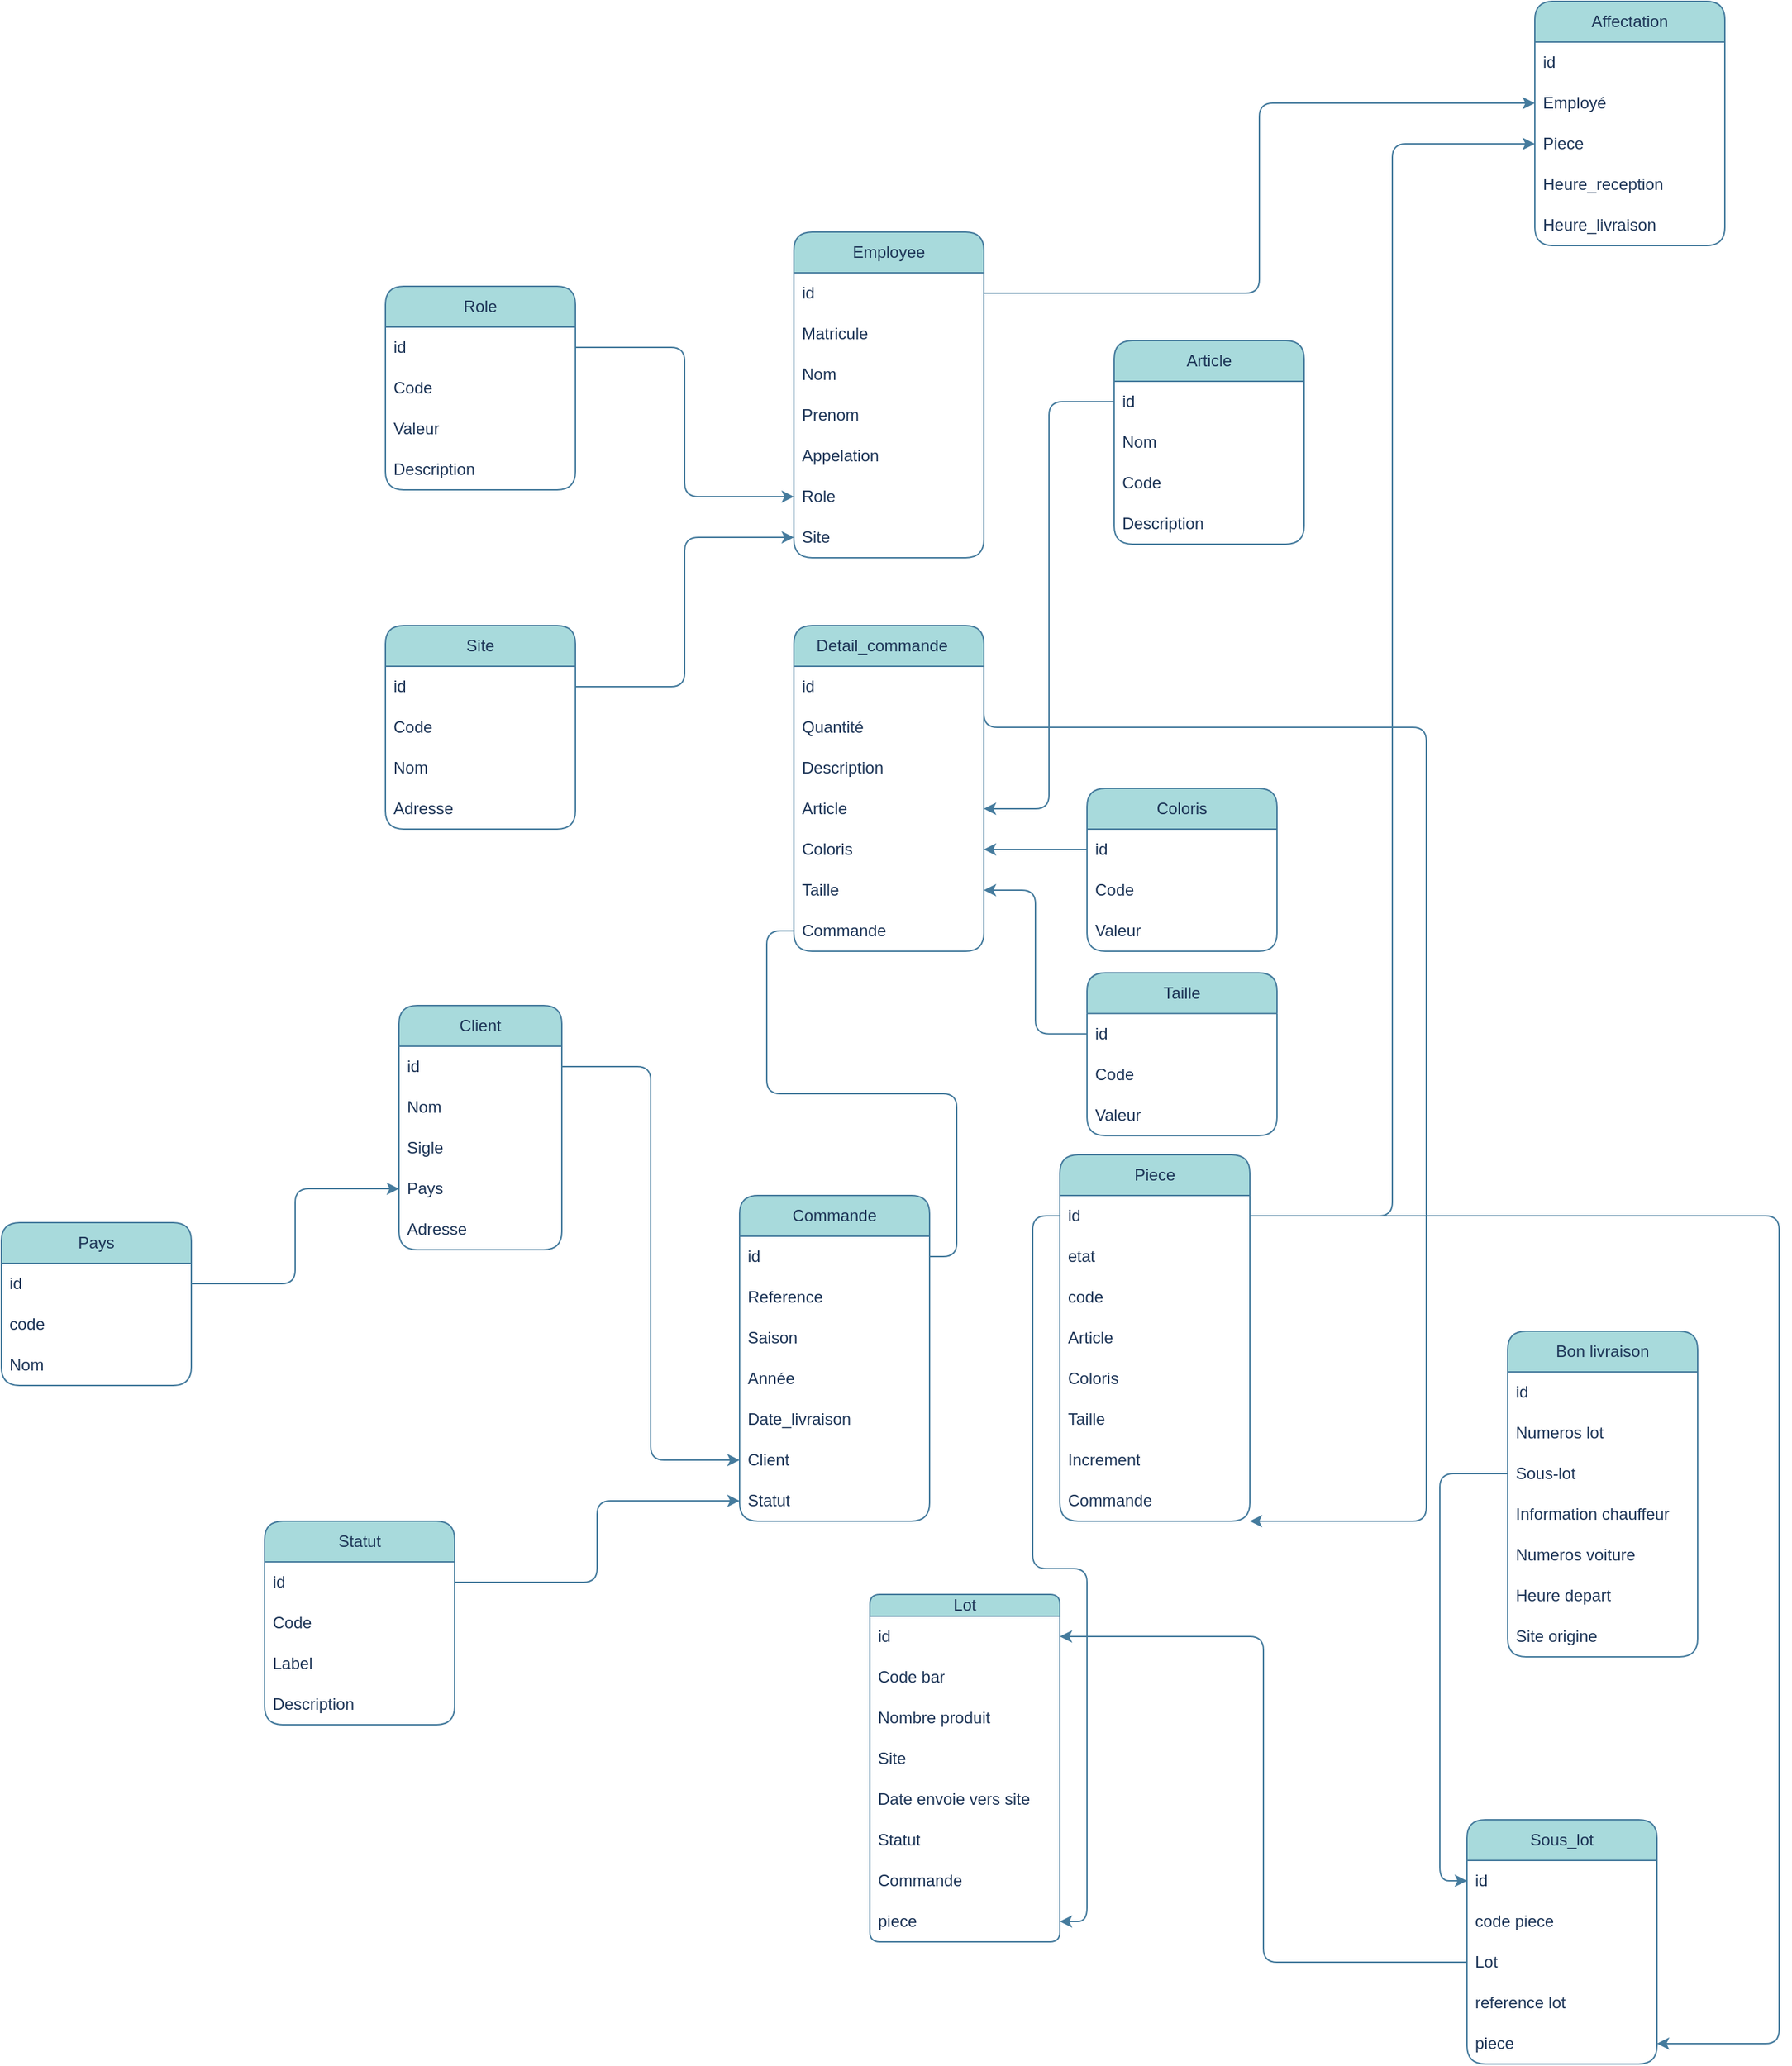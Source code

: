 <mxfile version="21.6.5" type="github">
  <diagram name="Page-1" id="efa7a0a1-bf9b-a30e-e6df-94a7791c09e9">
    <mxGraphModel dx="1664" dy="1680" grid="1" gridSize="10" guides="1" tooltips="1" connect="1" arrows="1" fold="1" page="1" pageScale="1" pageWidth="1169" pageHeight="827" background="none" math="0" shadow="0">
      <root>
        <mxCell id="0" />
        <mxCell id="1" parent="0" />
        <mxCell id="FUB1hnv4Eh6YbH2LU9ZO-133" value="Employee" style="swimlane;fontStyle=0;childLayout=stackLayout;horizontal=1;startSize=30;horizontalStack=0;resizeParent=1;resizeParentMax=0;resizeLast=0;collapsible=1;marginBottom=0;whiteSpace=wrap;html=1;fillColor=#A8DADC;strokeColor=#457B9D;rounded=1;labelBackgroundColor=none;fontColor=#1D3557;" parent="1" vertex="1">
          <mxGeometry x="994" y="-590" width="140" height="240" as="geometry" />
        </mxCell>
        <mxCell id="OouGl5nflcOFsYknfxHs-122" value="id" style="text;strokeColor=none;fillColor=none;align=left;verticalAlign=middle;spacingLeft=4;spacingRight=4;overflow=hidden;points=[[0,0.5],[1,0.5]];portConstraint=eastwest;rotatable=0;whiteSpace=wrap;html=1;rounded=1;labelBackgroundColor=none;fontColor=#1D3557;" vertex="1" parent="FUB1hnv4Eh6YbH2LU9ZO-133">
          <mxGeometry y="30" width="140" height="30" as="geometry" />
        </mxCell>
        <mxCell id="FUB1hnv4Eh6YbH2LU9ZO-134" value="Matricule" style="text;strokeColor=none;fillColor=none;align=left;verticalAlign=middle;spacingLeft=4;spacingRight=4;overflow=hidden;points=[[0,0.5],[1,0.5]];portConstraint=eastwest;rotatable=0;whiteSpace=wrap;html=1;rounded=1;labelBackgroundColor=none;fontColor=#1D3557;" parent="FUB1hnv4Eh6YbH2LU9ZO-133" vertex="1">
          <mxGeometry y="60" width="140" height="30" as="geometry" />
        </mxCell>
        <mxCell id="FUB1hnv4Eh6YbH2LU9ZO-135" value="Nom" style="text;strokeColor=none;fillColor=none;align=left;verticalAlign=middle;spacingLeft=4;spacingRight=4;overflow=hidden;points=[[0,0.5],[1,0.5]];portConstraint=eastwest;rotatable=0;whiteSpace=wrap;html=1;rounded=1;labelBackgroundColor=none;fontColor=#1D3557;" parent="FUB1hnv4Eh6YbH2LU9ZO-133" vertex="1">
          <mxGeometry y="90" width="140" height="30" as="geometry" />
        </mxCell>
        <mxCell id="FUB1hnv4Eh6YbH2LU9ZO-136" value="Prenom" style="text;strokeColor=none;fillColor=none;align=left;verticalAlign=middle;spacingLeft=4;spacingRight=4;overflow=hidden;points=[[0,0.5],[1,0.5]];portConstraint=eastwest;rotatable=0;whiteSpace=wrap;html=1;rounded=1;labelBackgroundColor=none;fontColor=#1D3557;" parent="FUB1hnv4Eh6YbH2LU9ZO-133" vertex="1">
          <mxGeometry y="120" width="140" height="30" as="geometry" />
        </mxCell>
        <mxCell id="FUB1hnv4Eh6YbH2LU9ZO-137" value="Appelation" style="text;strokeColor=none;fillColor=none;align=left;verticalAlign=middle;spacingLeft=4;spacingRight=4;overflow=hidden;points=[[0,0.5],[1,0.5]];portConstraint=eastwest;rotatable=0;whiteSpace=wrap;html=1;rounded=1;labelBackgroundColor=none;fontColor=#1D3557;" parent="FUB1hnv4Eh6YbH2LU9ZO-133" vertex="1">
          <mxGeometry y="150" width="140" height="30" as="geometry" />
        </mxCell>
        <mxCell id="FUB1hnv4Eh6YbH2LU9ZO-144" value="Role" style="text;strokeColor=none;fillColor=none;align=left;verticalAlign=middle;spacingLeft=4;spacingRight=4;overflow=hidden;points=[[0,0.5],[1,0.5]];portConstraint=eastwest;rotatable=0;whiteSpace=wrap;html=1;rounded=1;labelBackgroundColor=none;fontColor=#1D3557;" parent="FUB1hnv4Eh6YbH2LU9ZO-133" vertex="1">
          <mxGeometry y="180" width="140" height="30" as="geometry" />
        </mxCell>
        <mxCell id="FUB1hnv4Eh6YbH2LU9ZO-145" value="Site" style="text;strokeColor=none;fillColor=none;align=left;verticalAlign=middle;spacingLeft=4;spacingRight=4;overflow=hidden;points=[[0,0.5],[1,0.5]];portConstraint=eastwest;rotatable=0;whiteSpace=wrap;html=1;rounded=1;labelBackgroundColor=none;fontColor=#1D3557;" parent="FUB1hnv4Eh6YbH2LU9ZO-133" vertex="1">
          <mxGeometry y="210" width="140" height="30" as="geometry" />
        </mxCell>
        <mxCell id="FUB1hnv4Eh6YbH2LU9ZO-138" value="Role" style="swimlane;fontStyle=0;childLayout=stackLayout;horizontal=1;startSize=30;horizontalStack=0;resizeParent=1;resizeParentMax=0;resizeLast=0;collapsible=1;marginBottom=0;whiteSpace=wrap;html=1;fillColor=#A8DADC;strokeColor=#457B9D;rounded=1;labelBackgroundColor=none;fontColor=#1D3557;" parent="1" vertex="1">
          <mxGeometry x="693" y="-550" width="140" height="150" as="geometry" />
        </mxCell>
        <mxCell id="OouGl5nflcOFsYknfxHs-124" value="id" style="text;strokeColor=none;fillColor=none;align=left;verticalAlign=middle;spacingLeft=4;spacingRight=4;overflow=hidden;points=[[0,0.5],[1,0.5]];portConstraint=eastwest;rotatable=0;whiteSpace=wrap;html=1;rounded=1;labelBackgroundColor=none;fontColor=#1D3557;" vertex="1" parent="FUB1hnv4Eh6YbH2LU9ZO-138">
          <mxGeometry y="30" width="140" height="30" as="geometry" />
        </mxCell>
        <mxCell id="FUB1hnv4Eh6YbH2LU9ZO-139" value="Code" style="text;strokeColor=none;fillColor=none;align=left;verticalAlign=middle;spacingLeft=4;spacingRight=4;overflow=hidden;points=[[0,0.5],[1,0.5]];portConstraint=eastwest;rotatable=0;whiteSpace=wrap;html=1;rounded=1;labelBackgroundColor=none;fontColor=#1D3557;" parent="FUB1hnv4Eh6YbH2LU9ZO-138" vertex="1">
          <mxGeometry y="60" width="140" height="30" as="geometry" />
        </mxCell>
        <mxCell id="FUB1hnv4Eh6YbH2LU9ZO-140" value="Valeur" style="text;strokeColor=none;fillColor=none;align=left;verticalAlign=middle;spacingLeft=4;spacingRight=4;overflow=hidden;points=[[0,0.5],[1,0.5]];portConstraint=eastwest;rotatable=0;whiteSpace=wrap;html=1;rounded=1;labelBackgroundColor=none;fontColor=#1D3557;" parent="FUB1hnv4Eh6YbH2LU9ZO-138" vertex="1">
          <mxGeometry y="90" width="140" height="30" as="geometry" />
        </mxCell>
        <mxCell id="FUB1hnv4Eh6YbH2LU9ZO-141" value="Description" style="text;strokeColor=none;fillColor=none;align=left;verticalAlign=middle;spacingLeft=4;spacingRight=4;overflow=hidden;points=[[0,0.5],[1,0.5]];portConstraint=eastwest;rotatable=0;whiteSpace=wrap;html=1;rounded=1;labelBackgroundColor=none;fontColor=#1D3557;" parent="FUB1hnv4Eh6YbH2LU9ZO-138" vertex="1">
          <mxGeometry y="120" width="140" height="30" as="geometry" />
        </mxCell>
        <mxCell id="FUB1hnv4Eh6YbH2LU9ZO-146" value="Site" style="swimlane;fontStyle=0;childLayout=stackLayout;horizontal=1;startSize=30;horizontalStack=0;resizeParent=1;resizeParentMax=0;resizeLast=0;collapsible=1;marginBottom=0;whiteSpace=wrap;html=1;fillColor=#A8DADC;strokeColor=#457B9D;rounded=1;labelBackgroundColor=none;fontColor=#1D3557;" parent="1" vertex="1">
          <mxGeometry x="693" y="-300" width="140" height="150" as="geometry" />
        </mxCell>
        <mxCell id="OouGl5nflcOFsYknfxHs-123" value="id" style="text;strokeColor=none;fillColor=none;align=left;verticalAlign=middle;spacingLeft=4;spacingRight=4;overflow=hidden;points=[[0,0.5],[1,0.5]];portConstraint=eastwest;rotatable=0;whiteSpace=wrap;html=1;rounded=1;labelBackgroundColor=none;fontColor=#1D3557;" vertex="1" parent="FUB1hnv4Eh6YbH2LU9ZO-146">
          <mxGeometry y="30" width="140" height="30" as="geometry" />
        </mxCell>
        <mxCell id="FUB1hnv4Eh6YbH2LU9ZO-147" value="Code" style="text;strokeColor=none;fillColor=none;align=left;verticalAlign=middle;spacingLeft=4;spacingRight=4;overflow=hidden;points=[[0,0.5],[1,0.5]];portConstraint=eastwest;rotatable=0;whiteSpace=wrap;html=1;rounded=1;labelBackgroundColor=none;fontColor=#1D3557;" parent="FUB1hnv4Eh6YbH2LU9ZO-146" vertex="1">
          <mxGeometry y="60" width="140" height="30" as="geometry" />
        </mxCell>
        <mxCell id="FUB1hnv4Eh6YbH2LU9ZO-148" value="Nom" style="text;strokeColor=none;fillColor=none;align=left;verticalAlign=middle;spacingLeft=4;spacingRight=4;overflow=hidden;points=[[0,0.5],[1,0.5]];portConstraint=eastwest;rotatable=0;whiteSpace=wrap;html=1;rounded=1;labelBackgroundColor=none;fontColor=#1D3557;" parent="FUB1hnv4Eh6YbH2LU9ZO-146" vertex="1">
          <mxGeometry y="90" width="140" height="30" as="geometry" />
        </mxCell>
        <mxCell id="FUB1hnv4Eh6YbH2LU9ZO-149" value="Adresse" style="text;strokeColor=none;fillColor=none;align=left;verticalAlign=middle;spacingLeft=4;spacingRight=4;overflow=hidden;points=[[0,0.5],[1,0.5]];portConstraint=eastwest;rotatable=0;whiteSpace=wrap;html=1;rounded=1;labelBackgroundColor=none;fontColor=#1D3557;" parent="FUB1hnv4Eh6YbH2LU9ZO-146" vertex="1">
          <mxGeometry y="120" width="140" height="30" as="geometry" />
        </mxCell>
        <mxCell id="FUB1hnv4Eh6YbH2LU9ZO-150" value="Commande" style="swimlane;fontStyle=0;childLayout=stackLayout;horizontal=1;startSize=30;horizontalStack=0;resizeParent=1;resizeParentMax=0;resizeLast=0;collapsible=1;marginBottom=0;whiteSpace=wrap;html=1;fillColor=#A8DADC;strokeColor=#457B9D;rounded=1;labelBackgroundColor=none;fontColor=#1D3557;" parent="1" vertex="1">
          <mxGeometry x="954" y="120" width="140" height="240" as="geometry" />
        </mxCell>
        <mxCell id="OouGl5nflcOFsYknfxHs-125" value="id" style="text;strokeColor=none;fillColor=none;align=left;verticalAlign=middle;spacingLeft=4;spacingRight=4;overflow=hidden;points=[[0,0.5],[1,0.5]];portConstraint=eastwest;rotatable=0;whiteSpace=wrap;html=1;rounded=1;labelBackgroundColor=none;fontColor=#1D3557;" vertex="1" parent="FUB1hnv4Eh6YbH2LU9ZO-150">
          <mxGeometry y="30" width="140" height="30" as="geometry" />
        </mxCell>
        <mxCell id="FUB1hnv4Eh6YbH2LU9ZO-151" value="Reference" style="text;strokeColor=none;fillColor=none;align=left;verticalAlign=middle;spacingLeft=4;spacingRight=4;overflow=hidden;points=[[0,0.5],[1,0.5]];portConstraint=eastwest;rotatable=0;whiteSpace=wrap;html=1;rounded=1;labelBackgroundColor=none;fontColor=#1D3557;" parent="FUB1hnv4Eh6YbH2LU9ZO-150" vertex="1">
          <mxGeometry y="60" width="140" height="30" as="geometry" />
        </mxCell>
        <mxCell id="FUB1hnv4Eh6YbH2LU9ZO-152" value="Saison" style="text;strokeColor=none;fillColor=none;align=left;verticalAlign=middle;spacingLeft=4;spacingRight=4;overflow=hidden;points=[[0,0.5],[1,0.5]];portConstraint=eastwest;rotatable=0;whiteSpace=wrap;html=1;rounded=1;labelBackgroundColor=none;fontColor=#1D3557;" parent="FUB1hnv4Eh6YbH2LU9ZO-150" vertex="1">
          <mxGeometry y="90" width="140" height="30" as="geometry" />
        </mxCell>
        <mxCell id="FUB1hnv4Eh6YbH2LU9ZO-153" value="Année" style="text;strokeColor=none;fillColor=none;align=left;verticalAlign=middle;spacingLeft=4;spacingRight=4;overflow=hidden;points=[[0,0.5],[1,0.5]];portConstraint=eastwest;rotatable=0;whiteSpace=wrap;html=1;rounded=1;labelBackgroundColor=none;fontColor=#1D3557;" parent="FUB1hnv4Eh6YbH2LU9ZO-150" vertex="1">
          <mxGeometry y="120" width="140" height="30" as="geometry" />
        </mxCell>
        <mxCell id="FUB1hnv4Eh6YbH2LU9ZO-154" value="Date_livraison" style="text;strokeColor=none;fillColor=none;align=left;verticalAlign=middle;spacingLeft=4;spacingRight=4;overflow=hidden;points=[[0,0.5],[1,0.5]];portConstraint=eastwest;rotatable=0;whiteSpace=wrap;html=1;rounded=1;labelBackgroundColor=none;fontColor=#1D3557;" parent="FUB1hnv4Eh6YbH2LU9ZO-150" vertex="1">
          <mxGeometry y="150" width="140" height="30" as="geometry" />
        </mxCell>
        <mxCell id="FUB1hnv4Eh6YbH2LU9ZO-155" value="Client" style="text;strokeColor=none;fillColor=none;align=left;verticalAlign=middle;spacingLeft=4;spacingRight=4;overflow=hidden;points=[[0,0.5],[1,0.5]];portConstraint=eastwest;rotatable=0;whiteSpace=wrap;html=1;rounded=1;labelBackgroundColor=none;fontColor=#1D3557;" parent="FUB1hnv4Eh6YbH2LU9ZO-150" vertex="1">
          <mxGeometry y="180" width="140" height="30" as="geometry" />
        </mxCell>
        <mxCell id="FUB1hnv4Eh6YbH2LU9ZO-156" value="Statut" style="text;strokeColor=none;fillColor=none;align=left;verticalAlign=middle;spacingLeft=4;spacingRight=4;overflow=hidden;points=[[0,0.5],[1,0.5]];portConstraint=eastwest;rotatable=0;whiteSpace=wrap;html=1;rounded=1;labelBackgroundColor=none;fontColor=#1D3557;" parent="FUB1hnv4Eh6YbH2LU9ZO-150" vertex="1">
          <mxGeometry y="210" width="140" height="30" as="geometry" />
        </mxCell>
        <mxCell id="FUB1hnv4Eh6YbH2LU9ZO-157" value="Client" style="swimlane;fontStyle=0;childLayout=stackLayout;horizontal=1;startSize=30;horizontalStack=0;resizeParent=1;resizeParentMax=0;resizeLast=0;collapsible=1;marginBottom=0;whiteSpace=wrap;html=1;fillColor=#A8DADC;strokeColor=#457B9D;rounded=1;labelBackgroundColor=none;fontColor=#1D3557;" parent="1" vertex="1">
          <mxGeometry x="703" y="-20" width="120" height="180" as="geometry" />
        </mxCell>
        <mxCell id="OouGl5nflcOFsYknfxHs-114" value="id" style="text;strokeColor=none;fillColor=none;align=left;verticalAlign=middle;spacingLeft=4;spacingRight=4;overflow=hidden;points=[[0,0.5],[1,0.5]];portConstraint=eastwest;rotatable=0;whiteSpace=wrap;html=1;rounded=1;labelBackgroundColor=none;fontColor=#1D3557;" vertex="1" parent="FUB1hnv4Eh6YbH2LU9ZO-157">
          <mxGeometry y="30" width="120" height="30" as="geometry" />
        </mxCell>
        <mxCell id="FUB1hnv4Eh6YbH2LU9ZO-158" value="Nom&lt;span style=&quot;white-space: pre;&quot;&gt;&#x9;&lt;/span&gt;" style="text;strokeColor=none;fillColor=none;align=left;verticalAlign=middle;spacingLeft=4;spacingRight=4;overflow=hidden;points=[[0,0.5],[1,0.5]];portConstraint=eastwest;rotatable=0;whiteSpace=wrap;html=1;rounded=1;labelBackgroundColor=none;fontColor=#1D3557;" parent="FUB1hnv4Eh6YbH2LU9ZO-157" vertex="1">
          <mxGeometry y="60" width="120" height="30" as="geometry" />
        </mxCell>
        <mxCell id="FUB1hnv4Eh6YbH2LU9ZO-162" value="Sigle" style="text;strokeColor=none;fillColor=none;align=left;verticalAlign=middle;spacingLeft=4;spacingRight=4;overflow=hidden;points=[[0,0.5],[1,0.5]];portConstraint=eastwest;rotatable=0;whiteSpace=wrap;html=1;rounded=1;labelBackgroundColor=none;fontColor=#1D3557;" parent="FUB1hnv4Eh6YbH2LU9ZO-157" vertex="1">
          <mxGeometry y="90" width="120" height="30" as="geometry" />
        </mxCell>
        <mxCell id="FUB1hnv4Eh6YbH2LU9ZO-159" value="Pays" style="text;strokeColor=none;fillColor=none;align=left;verticalAlign=middle;spacingLeft=4;spacingRight=4;overflow=hidden;points=[[0,0.5],[1,0.5]];portConstraint=eastwest;rotatable=0;whiteSpace=wrap;html=1;rounded=1;labelBackgroundColor=none;fontColor=#1D3557;" parent="FUB1hnv4Eh6YbH2LU9ZO-157" vertex="1">
          <mxGeometry y="120" width="120" height="30" as="geometry" />
        </mxCell>
        <mxCell id="FUB1hnv4Eh6YbH2LU9ZO-160" value="Adresse" style="text;strokeColor=none;fillColor=none;align=left;verticalAlign=middle;spacingLeft=4;spacingRight=4;overflow=hidden;points=[[0,0.5],[1,0.5]];portConstraint=eastwest;rotatable=0;whiteSpace=wrap;html=1;rounded=1;labelBackgroundColor=none;fontColor=#1D3557;" parent="FUB1hnv4Eh6YbH2LU9ZO-157" vertex="1">
          <mxGeometry y="150" width="120" height="30" as="geometry" />
        </mxCell>
        <mxCell id="FUB1hnv4Eh6YbH2LU9ZO-163" value="Detail_commande&lt;span style=&quot;white-space: pre;&quot;&gt;&#x9;&lt;/span&gt;" style="swimlane;fontStyle=0;childLayout=stackLayout;horizontal=1;startSize=30;horizontalStack=0;resizeParent=1;resizeParentMax=0;resizeLast=0;collapsible=1;marginBottom=0;whiteSpace=wrap;html=1;fillColor=#A8DADC;strokeColor=#457B9D;rounded=1;labelBackgroundColor=none;fontColor=#1D3557;" parent="1" vertex="1">
          <mxGeometry x="994" y="-300" width="140" height="240" as="geometry" />
        </mxCell>
        <mxCell id="OouGl5nflcOFsYknfxHs-126" value="id" style="text;strokeColor=none;fillColor=none;align=left;verticalAlign=middle;spacingLeft=4;spacingRight=4;overflow=hidden;points=[[0,0.5],[1,0.5]];portConstraint=eastwest;rotatable=0;whiteSpace=wrap;html=1;rounded=1;labelBackgroundColor=none;fontColor=#1D3557;" vertex="1" parent="FUB1hnv4Eh6YbH2LU9ZO-163">
          <mxGeometry y="30" width="140" height="30" as="geometry" />
        </mxCell>
        <mxCell id="FUB1hnv4Eh6YbH2LU9ZO-164" value="Quantité" style="text;strokeColor=none;fillColor=none;align=left;verticalAlign=middle;spacingLeft=4;spacingRight=4;overflow=hidden;points=[[0,0.5],[1,0.5]];portConstraint=eastwest;rotatable=0;whiteSpace=wrap;html=1;rounded=1;labelBackgroundColor=none;fontColor=#1D3557;" parent="FUB1hnv4Eh6YbH2LU9ZO-163" vertex="1">
          <mxGeometry y="60" width="140" height="30" as="geometry" />
        </mxCell>
        <mxCell id="FUB1hnv4Eh6YbH2LU9ZO-165" value="Description" style="text;strokeColor=none;fillColor=none;align=left;verticalAlign=middle;spacingLeft=4;spacingRight=4;overflow=hidden;points=[[0,0.5],[1,0.5]];portConstraint=eastwest;rotatable=0;whiteSpace=wrap;html=1;rounded=1;labelBackgroundColor=none;fontColor=#1D3557;" parent="FUB1hnv4Eh6YbH2LU9ZO-163" vertex="1">
          <mxGeometry y="90" width="140" height="30" as="geometry" />
        </mxCell>
        <mxCell id="FUB1hnv4Eh6YbH2LU9ZO-167" value="Article" style="text;strokeColor=none;fillColor=none;align=left;verticalAlign=middle;spacingLeft=4;spacingRight=4;overflow=hidden;points=[[0,0.5],[1,0.5]];portConstraint=eastwest;rotatable=0;whiteSpace=wrap;html=1;rounded=1;labelBackgroundColor=none;fontColor=#1D3557;" parent="FUB1hnv4Eh6YbH2LU9ZO-163" vertex="1">
          <mxGeometry y="120" width="140" height="30" as="geometry" />
        </mxCell>
        <mxCell id="FUB1hnv4Eh6YbH2LU9ZO-168" value="Coloris" style="text;strokeColor=none;fillColor=none;align=left;verticalAlign=middle;spacingLeft=4;spacingRight=4;overflow=hidden;points=[[0,0.5],[1,0.5]];portConstraint=eastwest;rotatable=0;whiteSpace=wrap;html=1;rounded=1;labelBackgroundColor=none;fontColor=#1D3557;" parent="FUB1hnv4Eh6YbH2LU9ZO-163" vertex="1">
          <mxGeometry y="150" width="140" height="30" as="geometry" />
        </mxCell>
        <mxCell id="FUB1hnv4Eh6YbH2LU9ZO-169" value="Taille" style="text;strokeColor=none;fillColor=none;align=left;verticalAlign=middle;spacingLeft=4;spacingRight=4;overflow=hidden;points=[[0,0.5],[1,0.5]];portConstraint=eastwest;rotatable=0;whiteSpace=wrap;html=1;rounded=1;labelBackgroundColor=none;fontColor=#1D3557;" parent="FUB1hnv4Eh6YbH2LU9ZO-163" vertex="1">
          <mxGeometry y="180" width="140" height="30" as="geometry" />
        </mxCell>
        <mxCell id="FUB1hnv4Eh6YbH2LU9ZO-166" value="Commande" style="text;strokeColor=none;fillColor=none;align=left;verticalAlign=middle;spacingLeft=4;spacingRight=4;overflow=hidden;points=[[0,0.5],[1,0.5]];portConstraint=eastwest;rotatable=0;whiteSpace=wrap;html=1;rounded=1;labelBackgroundColor=none;fontColor=#1D3557;" parent="FUB1hnv4Eh6YbH2LU9ZO-163" vertex="1">
          <mxGeometry y="210" width="140" height="30" as="geometry" />
        </mxCell>
        <mxCell id="FUB1hnv4Eh6YbH2LU9ZO-170" value="Coloris" style="swimlane;fontStyle=0;childLayout=stackLayout;horizontal=1;startSize=30;horizontalStack=0;resizeParent=1;resizeParentMax=0;resizeLast=0;collapsible=1;marginBottom=0;whiteSpace=wrap;html=1;fillColor=#A8DADC;strokeColor=#457B9D;rounded=1;labelBackgroundColor=none;fontColor=#1D3557;" parent="1" vertex="1">
          <mxGeometry x="1210" y="-180" width="140" height="120" as="geometry" />
        </mxCell>
        <mxCell id="OouGl5nflcOFsYknfxHs-136" value="id" style="text;strokeColor=none;fillColor=none;align=left;verticalAlign=middle;spacingLeft=4;spacingRight=4;overflow=hidden;points=[[0,0.5],[1,0.5]];portConstraint=eastwest;rotatable=0;whiteSpace=wrap;html=1;rounded=1;labelBackgroundColor=none;fontColor=#1D3557;" vertex="1" parent="FUB1hnv4Eh6YbH2LU9ZO-170">
          <mxGeometry y="30" width="140" height="30" as="geometry" />
        </mxCell>
        <mxCell id="FUB1hnv4Eh6YbH2LU9ZO-171" value="Code" style="text;strokeColor=none;fillColor=none;align=left;verticalAlign=middle;spacingLeft=4;spacingRight=4;overflow=hidden;points=[[0,0.5],[1,0.5]];portConstraint=eastwest;rotatable=0;whiteSpace=wrap;html=1;rounded=1;labelBackgroundColor=none;fontColor=#1D3557;" parent="FUB1hnv4Eh6YbH2LU9ZO-170" vertex="1">
          <mxGeometry y="60" width="140" height="30" as="geometry" />
        </mxCell>
        <mxCell id="FUB1hnv4Eh6YbH2LU9ZO-172" value="Valeur" style="text;strokeColor=none;fillColor=none;align=left;verticalAlign=middle;spacingLeft=4;spacingRight=4;overflow=hidden;points=[[0,0.5],[1,0.5]];portConstraint=eastwest;rotatable=0;whiteSpace=wrap;html=1;rounded=1;labelBackgroundColor=none;fontColor=#1D3557;" parent="FUB1hnv4Eh6YbH2LU9ZO-170" vertex="1">
          <mxGeometry y="90" width="140" height="30" as="geometry" />
        </mxCell>
        <mxCell id="FUB1hnv4Eh6YbH2LU9ZO-174" value="Taille" style="swimlane;fontStyle=0;childLayout=stackLayout;horizontal=1;startSize=30;horizontalStack=0;resizeParent=1;resizeParentMax=0;resizeLast=0;collapsible=1;marginBottom=0;whiteSpace=wrap;html=1;fillColor=#A8DADC;strokeColor=#457B9D;rounded=1;labelBackgroundColor=none;fontColor=#1D3557;" parent="1" vertex="1">
          <mxGeometry x="1210" y="-44.14" width="140" height="120" as="geometry" />
        </mxCell>
        <mxCell id="OouGl5nflcOFsYknfxHs-137" value="id" style="text;strokeColor=none;fillColor=none;align=left;verticalAlign=middle;spacingLeft=4;spacingRight=4;overflow=hidden;points=[[0,0.5],[1,0.5]];portConstraint=eastwest;rotatable=0;whiteSpace=wrap;html=1;rounded=1;labelBackgroundColor=none;fontColor=#1D3557;" vertex="1" parent="FUB1hnv4Eh6YbH2LU9ZO-174">
          <mxGeometry y="30" width="140" height="30" as="geometry" />
        </mxCell>
        <mxCell id="FUB1hnv4Eh6YbH2LU9ZO-175" value="Code" style="text;strokeColor=none;fillColor=none;align=left;verticalAlign=middle;spacingLeft=4;spacingRight=4;overflow=hidden;points=[[0,0.5],[1,0.5]];portConstraint=eastwest;rotatable=0;whiteSpace=wrap;html=1;rounded=1;labelBackgroundColor=none;fontColor=#1D3557;" parent="FUB1hnv4Eh6YbH2LU9ZO-174" vertex="1">
          <mxGeometry y="60" width="140" height="30" as="geometry" />
        </mxCell>
        <mxCell id="FUB1hnv4Eh6YbH2LU9ZO-176" value="Valeur" style="text;strokeColor=none;fillColor=none;align=left;verticalAlign=middle;spacingLeft=4;spacingRight=4;overflow=hidden;points=[[0,0.5],[1,0.5]];portConstraint=eastwest;rotatable=0;whiteSpace=wrap;html=1;rounded=1;labelBackgroundColor=none;fontColor=#1D3557;" parent="FUB1hnv4Eh6YbH2LU9ZO-174" vertex="1">
          <mxGeometry y="90" width="140" height="30" as="geometry" />
        </mxCell>
        <mxCell id="FUB1hnv4Eh6YbH2LU9ZO-178" value="Article" style="swimlane;fontStyle=0;childLayout=stackLayout;horizontal=1;startSize=30;horizontalStack=0;resizeParent=1;resizeParentMax=0;resizeLast=0;collapsible=1;marginBottom=0;whiteSpace=wrap;html=1;fillColor=#A8DADC;strokeColor=#457B9D;rounded=1;labelBackgroundColor=none;fontColor=#1D3557;" parent="1" vertex="1">
          <mxGeometry x="1230" y="-510" width="140" height="150" as="geometry" />
        </mxCell>
        <mxCell id="OouGl5nflcOFsYknfxHs-134" value="&lt;div&gt;id&lt;/div&gt;" style="text;strokeColor=none;fillColor=none;align=left;verticalAlign=middle;spacingLeft=4;spacingRight=4;overflow=hidden;points=[[0,0.5],[1,0.5]];portConstraint=eastwest;rotatable=0;whiteSpace=wrap;html=1;rounded=1;labelBackgroundColor=none;fontColor=#1D3557;" vertex="1" parent="FUB1hnv4Eh6YbH2LU9ZO-178">
          <mxGeometry y="30" width="140" height="30" as="geometry" />
        </mxCell>
        <mxCell id="FUB1hnv4Eh6YbH2LU9ZO-179" value="Nom" style="text;strokeColor=none;fillColor=none;align=left;verticalAlign=middle;spacingLeft=4;spacingRight=4;overflow=hidden;points=[[0,0.5],[1,0.5]];portConstraint=eastwest;rotatable=0;whiteSpace=wrap;html=1;rounded=1;labelBackgroundColor=none;fontColor=#1D3557;" parent="FUB1hnv4Eh6YbH2LU9ZO-178" vertex="1">
          <mxGeometry y="60" width="140" height="30" as="geometry" />
        </mxCell>
        <mxCell id="FUB1hnv4Eh6YbH2LU9ZO-180" value="Code" style="text;strokeColor=none;fillColor=none;align=left;verticalAlign=middle;spacingLeft=4;spacingRight=4;overflow=hidden;points=[[0,0.5],[1,0.5]];portConstraint=eastwest;rotatable=0;whiteSpace=wrap;html=1;rounded=1;labelBackgroundColor=none;fontColor=#1D3557;" parent="FUB1hnv4Eh6YbH2LU9ZO-178" vertex="1">
          <mxGeometry y="90" width="140" height="30" as="geometry" />
        </mxCell>
        <mxCell id="FUB1hnv4Eh6YbH2LU9ZO-181" value="Description" style="text;strokeColor=none;fillColor=none;align=left;verticalAlign=middle;spacingLeft=4;spacingRight=4;overflow=hidden;points=[[0,0.5],[1,0.5]];portConstraint=eastwest;rotatable=0;whiteSpace=wrap;html=1;rounded=1;labelBackgroundColor=none;fontColor=#1D3557;" parent="FUB1hnv4Eh6YbH2LU9ZO-178" vertex="1">
          <mxGeometry y="120" width="140" height="30" as="geometry" />
        </mxCell>
        <mxCell id="FUB1hnv4Eh6YbH2LU9ZO-182" value="Piece" style="swimlane;fontStyle=0;childLayout=stackLayout;horizontal=1;startSize=30;horizontalStack=0;resizeParent=1;resizeParentMax=0;resizeLast=0;collapsible=1;marginBottom=0;whiteSpace=wrap;html=1;fillColor=#A8DADC;strokeColor=#457B9D;rounded=1;labelBackgroundColor=none;fontColor=#1D3557;" parent="1" vertex="1">
          <mxGeometry x="1190" y="90" width="140" height="270" as="geometry" />
        </mxCell>
        <mxCell id="OouGl5nflcOFsYknfxHs-138" value="id" style="text;strokeColor=none;fillColor=none;align=left;verticalAlign=middle;spacingLeft=4;spacingRight=4;overflow=hidden;points=[[0,0.5],[1,0.5]];portConstraint=eastwest;rotatable=0;whiteSpace=wrap;html=1;rounded=1;labelBackgroundColor=none;fontColor=#1D3557;" vertex="1" parent="FUB1hnv4Eh6YbH2LU9ZO-182">
          <mxGeometry y="30" width="140" height="30" as="geometry" />
        </mxCell>
        <mxCell id="FUB1hnv4Eh6YbH2LU9ZO-184" value="etat" style="text;strokeColor=none;fillColor=none;align=left;verticalAlign=middle;spacingLeft=4;spacingRight=4;overflow=hidden;points=[[0,0.5],[1,0.5]];portConstraint=eastwest;rotatable=0;whiteSpace=wrap;html=1;rounded=1;labelBackgroundColor=none;fontColor=#1D3557;" parent="FUB1hnv4Eh6YbH2LU9ZO-182" vertex="1">
          <mxGeometry y="60" width="140" height="30" as="geometry" />
        </mxCell>
        <mxCell id="FUB1hnv4Eh6YbH2LU9ZO-183" value="code" style="text;strokeColor=none;fillColor=none;align=left;verticalAlign=middle;spacingLeft=4;spacingRight=4;overflow=hidden;points=[[0,0.5],[1,0.5]];portConstraint=eastwest;rotatable=0;whiteSpace=wrap;html=1;rounded=1;labelBackgroundColor=none;fontColor=#1D3557;" parent="FUB1hnv4Eh6YbH2LU9ZO-182" vertex="1">
          <mxGeometry y="90" width="140" height="30" as="geometry" />
        </mxCell>
        <mxCell id="FUB1hnv4Eh6YbH2LU9ZO-186" value="Article" style="text;strokeColor=none;fillColor=none;align=left;verticalAlign=middle;spacingLeft=4;spacingRight=4;overflow=hidden;points=[[0,0.5],[1,0.5]];portConstraint=eastwest;rotatable=0;whiteSpace=wrap;html=1;rounded=1;labelBackgroundColor=none;fontColor=#1D3557;" parent="FUB1hnv4Eh6YbH2LU9ZO-182" vertex="1">
          <mxGeometry y="120" width="140" height="30" as="geometry" />
        </mxCell>
        <mxCell id="FUB1hnv4Eh6YbH2LU9ZO-187" value="Coloris" style="text;strokeColor=none;fillColor=none;align=left;verticalAlign=middle;spacingLeft=4;spacingRight=4;overflow=hidden;points=[[0,0.5],[1,0.5]];portConstraint=eastwest;rotatable=0;whiteSpace=wrap;html=1;rounded=1;labelBackgroundColor=none;fontColor=#1D3557;" parent="FUB1hnv4Eh6YbH2LU9ZO-182" vertex="1">
          <mxGeometry y="150" width="140" height="30" as="geometry" />
        </mxCell>
        <mxCell id="FUB1hnv4Eh6YbH2LU9ZO-188" value="Taille" style="text;strokeColor=none;fillColor=none;align=left;verticalAlign=middle;spacingLeft=4;spacingRight=4;overflow=hidden;points=[[0,0.5],[1,0.5]];portConstraint=eastwest;rotatable=0;whiteSpace=wrap;html=1;rounded=1;labelBackgroundColor=none;fontColor=#1D3557;" parent="FUB1hnv4Eh6YbH2LU9ZO-182" vertex="1">
          <mxGeometry y="180" width="140" height="30" as="geometry" />
        </mxCell>
        <mxCell id="FUB1hnv4Eh6YbH2LU9ZO-189" value="Increment" style="text;strokeColor=none;fillColor=none;align=left;verticalAlign=middle;spacingLeft=4;spacingRight=4;overflow=hidden;points=[[0,0.5],[1,0.5]];portConstraint=eastwest;rotatable=0;whiteSpace=wrap;html=1;rounded=1;labelBackgroundColor=none;fontColor=#1D3557;" parent="FUB1hnv4Eh6YbH2LU9ZO-182" vertex="1">
          <mxGeometry y="210" width="140" height="30" as="geometry" />
        </mxCell>
        <mxCell id="FUB1hnv4Eh6YbH2LU9ZO-185" value="Commande" style="text;strokeColor=none;fillColor=none;align=left;verticalAlign=middle;spacingLeft=4;spacingRight=4;overflow=hidden;points=[[0,0.5],[1,0.5]];portConstraint=eastwest;rotatable=0;whiteSpace=wrap;html=1;rounded=1;labelBackgroundColor=none;fontColor=#1D3557;" parent="FUB1hnv4Eh6YbH2LU9ZO-182" vertex="1">
          <mxGeometry y="240" width="140" height="30" as="geometry" />
        </mxCell>
        <mxCell id="FUB1hnv4Eh6YbH2LU9ZO-190" value="Statut" style="swimlane;fontStyle=0;childLayout=stackLayout;horizontal=1;startSize=30;horizontalStack=0;resizeParent=1;resizeParentMax=0;resizeLast=0;collapsible=1;marginBottom=0;whiteSpace=wrap;html=1;fillColor=#A8DADC;strokeColor=#457B9D;rounded=1;labelBackgroundColor=none;fontColor=#1D3557;" parent="1" vertex="1">
          <mxGeometry x="604" y="360" width="140" height="150" as="geometry" />
        </mxCell>
        <mxCell id="OouGl5nflcOFsYknfxHs-139" value="id" style="text;strokeColor=none;fillColor=none;align=left;verticalAlign=middle;spacingLeft=4;spacingRight=4;overflow=hidden;points=[[0,0.5],[1,0.5]];portConstraint=eastwest;rotatable=0;whiteSpace=wrap;html=1;rounded=1;labelBackgroundColor=none;fontColor=#1D3557;" vertex="1" parent="FUB1hnv4Eh6YbH2LU9ZO-190">
          <mxGeometry y="30" width="140" height="30" as="geometry" />
        </mxCell>
        <mxCell id="FUB1hnv4Eh6YbH2LU9ZO-191" value="Code" style="text;strokeColor=none;fillColor=none;align=left;verticalAlign=middle;spacingLeft=4;spacingRight=4;overflow=hidden;points=[[0,0.5],[1,0.5]];portConstraint=eastwest;rotatable=0;whiteSpace=wrap;html=1;rounded=1;labelBackgroundColor=none;fontColor=#1D3557;" parent="FUB1hnv4Eh6YbH2LU9ZO-190" vertex="1">
          <mxGeometry y="60" width="140" height="30" as="geometry" />
        </mxCell>
        <mxCell id="FUB1hnv4Eh6YbH2LU9ZO-192" value="Label" style="text;strokeColor=none;fillColor=none;align=left;verticalAlign=middle;spacingLeft=4;spacingRight=4;overflow=hidden;points=[[0,0.5],[1,0.5]];portConstraint=eastwest;rotatable=0;whiteSpace=wrap;html=1;rounded=1;labelBackgroundColor=none;fontColor=#1D3557;" parent="FUB1hnv4Eh6YbH2LU9ZO-190" vertex="1">
          <mxGeometry y="90" width="140" height="30" as="geometry" />
        </mxCell>
        <mxCell id="FUB1hnv4Eh6YbH2LU9ZO-193" value="Description" style="text;strokeColor=none;fillColor=none;align=left;verticalAlign=middle;spacingLeft=4;spacingRight=4;overflow=hidden;points=[[0,0.5],[1,0.5]];portConstraint=eastwest;rotatable=0;whiteSpace=wrap;html=1;rounded=1;labelBackgroundColor=none;fontColor=#1D3557;" parent="FUB1hnv4Eh6YbH2LU9ZO-190" vertex="1">
          <mxGeometry y="120" width="140" height="30" as="geometry" />
        </mxCell>
        <mxCell id="FUB1hnv4Eh6YbH2LU9ZO-194" value="Lot" style="swimlane;fontStyle=0;childLayout=stackLayout;horizontal=1;startSize=16;horizontalStack=0;resizeParent=1;resizeParentMax=0;resizeLast=0;collapsible=1;marginBottom=0;whiteSpace=wrap;html=1;fillColor=#A8DADC;strokeColor=#457B9D;rounded=1;labelBackgroundColor=none;fontColor=#1D3557;" parent="1" vertex="1">
          <mxGeometry x="1050" y="414" width="140" height="256" as="geometry" />
        </mxCell>
        <mxCell id="FUB1hnv4Eh6YbH2LU9ZO-195" value="&lt;div&gt;id&lt;/div&gt;" style="text;strokeColor=none;fillColor=none;align=left;verticalAlign=middle;spacingLeft=4;spacingRight=4;overflow=hidden;points=[[0,0.5],[1,0.5]];portConstraint=eastwest;rotatable=0;whiteSpace=wrap;html=1;rounded=1;labelBackgroundColor=none;fontColor=#1D3557;" parent="FUB1hnv4Eh6YbH2LU9ZO-194" vertex="1">
          <mxGeometry y="16" width="140" height="30" as="geometry" />
        </mxCell>
        <mxCell id="OouGl5nflcOFsYknfxHs-169" value="Code bar" style="text;strokeColor=none;fillColor=none;align=left;verticalAlign=middle;spacingLeft=4;spacingRight=4;overflow=hidden;points=[[0,0.5],[1,0.5]];portConstraint=eastwest;rotatable=0;whiteSpace=wrap;html=1;rounded=1;labelBackgroundColor=none;fontColor=#1D3557;" vertex="1" parent="FUB1hnv4Eh6YbH2LU9ZO-194">
          <mxGeometry y="46" width="140" height="30" as="geometry" />
        </mxCell>
        <mxCell id="FUB1hnv4Eh6YbH2LU9ZO-197" value="Nombre produit" style="text;strokeColor=none;fillColor=none;align=left;verticalAlign=middle;spacingLeft=4;spacingRight=4;overflow=hidden;points=[[0,0.5],[1,0.5]];portConstraint=eastwest;rotatable=0;whiteSpace=wrap;html=1;rounded=1;labelBackgroundColor=none;fontColor=#1D3557;" parent="FUB1hnv4Eh6YbH2LU9ZO-194" vertex="1">
          <mxGeometry y="76" width="140" height="30" as="geometry" />
        </mxCell>
        <mxCell id="FUB1hnv4Eh6YbH2LU9ZO-198" value="Site" style="text;strokeColor=none;fillColor=none;align=left;verticalAlign=middle;spacingLeft=4;spacingRight=4;overflow=hidden;points=[[0,0.5],[1,0.5]];portConstraint=eastwest;rotatable=0;whiteSpace=wrap;html=1;rounded=1;labelBackgroundColor=none;fontColor=#1D3557;" parent="FUB1hnv4Eh6YbH2LU9ZO-194" vertex="1">
          <mxGeometry y="106" width="140" height="30" as="geometry" />
        </mxCell>
        <mxCell id="FUB1hnv4Eh6YbH2LU9ZO-199" value="Date envoie vers site" style="text;strokeColor=none;fillColor=none;align=left;verticalAlign=middle;spacingLeft=4;spacingRight=4;overflow=hidden;points=[[0,0.5],[1,0.5]];portConstraint=eastwest;rotatable=0;whiteSpace=wrap;html=1;rounded=1;labelBackgroundColor=none;fontColor=#1D3557;" parent="FUB1hnv4Eh6YbH2LU9ZO-194" vertex="1">
          <mxGeometry y="136" width="140" height="30" as="geometry" />
        </mxCell>
        <mxCell id="FUB1hnv4Eh6YbH2LU9ZO-200" value="Statut" style="text;strokeColor=none;fillColor=none;align=left;verticalAlign=middle;spacingLeft=4;spacingRight=4;overflow=hidden;points=[[0,0.5],[1,0.5]];portConstraint=eastwest;rotatable=0;whiteSpace=wrap;html=1;rounded=1;labelBackgroundColor=none;fontColor=#1D3557;" parent="FUB1hnv4Eh6YbH2LU9ZO-194" vertex="1">
          <mxGeometry y="166" width="140" height="30" as="geometry" />
        </mxCell>
        <mxCell id="FUB1hnv4Eh6YbH2LU9ZO-196" value="Commande" style="text;strokeColor=none;fillColor=none;align=left;verticalAlign=middle;spacingLeft=4;spacingRight=4;overflow=hidden;points=[[0,0.5],[1,0.5]];portConstraint=eastwest;rotatable=0;whiteSpace=wrap;html=1;rounded=1;labelBackgroundColor=none;fontColor=#1D3557;" parent="FUB1hnv4Eh6YbH2LU9ZO-194" vertex="1">
          <mxGeometry y="196" width="140" height="30" as="geometry" />
        </mxCell>
        <mxCell id="OouGl5nflcOFsYknfxHs-165" value="piece" style="text;strokeColor=none;fillColor=none;align=left;verticalAlign=middle;spacingLeft=4;spacingRight=4;overflow=hidden;points=[[0,0.5],[1,0.5]];portConstraint=eastwest;rotatable=0;whiteSpace=wrap;html=1;rounded=1;labelBackgroundColor=none;fontColor=#1D3557;" vertex="1" parent="FUB1hnv4Eh6YbH2LU9ZO-194">
          <mxGeometry y="226" width="140" height="30" as="geometry" />
        </mxCell>
        <mxCell id="FUB1hnv4Eh6YbH2LU9ZO-201" value="Bon livraison" style="swimlane;fontStyle=0;childLayout=stackLayout;horizontal=1;startSize=30;horizontalStack=0;resizeParent=1;resizeParentMax=0;resizeLast=0;collapsible=1;marginBottom=0;whiteSpace=wrap;html=1;fillColor=#A8DADC;strokeColor=#457B9D;rounded=1;labelBackgroundColor=none;fontColor=#1D3557;" parent="1" vertex="1">
          <mxGeometry x="1520" y="220.0" width="140" height="240" as="geometry" />
        </mxCell>
        <mxCell id="FUB1hnv4Eh6YbH2LU9ZO-202" value="id" style="text;strokeColor=none;fillColor=none;align=left;verticalAlign=middle;spacingLeft=4;spacingRight=4;overflow=hidden;points=[[0,0.5],[1,0.5]];portConstraint=eastwest;rotatable=0;whiteSpace=wrap;html=1;rounded=1;labelBackgroundColor=none;fontColor=#1D3557;" parent="FUB1hnv4Eh6YbH2LU9ZO-201" vertex="1">
          <mxGeometry y="30" width="140" height="30" as="geometry" />
        </mxCell>
        <mxCell id="OouGl5nflcOFsYknfxHs-150" value="Numeros lot" style="text;strokeColor=none;fillColor=none;align=left;verticalAlign=middle;spacingLeft=4;spacingRight=4;overflow=hidden;points=[[0,0.5],[1,0.5]];portConstraint=eastwest;rotatable=0;whiteSpace=wrap;html=1;rounded=1;labelBackgroundColor=none;fontColor=#1D3557;" vertex="1" parent="FUB1hnv4Eh6YbH2LU9ZO-201">
          <mxGeometry y="60" width="140" height="30" as="geometry" />
        </mxCell>
        <mxCell id="FUB1hnv4Eh6YbH2LU9ZO-203" value="&lt;div&gt;Sous-lot&lt;/div&gt;" style="text;strokeColor=none;fillColor=none;align=left;verticalAlign=middle;spacingLeft=4;spacingRight=4;overflow=hidden;points=[[0,0.5],[1,0.5]];portConstraint=eastwest;rotatable=0;whiteSpace=wrap;html=1;rounded=1;labelBackgroundColor=none;fontColor=#1D3557;" parent="FUB1hnv4Eh6YbH2LU9ZO-201" vertex="1">
          <mxGeometry y="90" width="140" height="30" as="geometry" />
        </mxCell>
        <mxCell id="FUB1hnv4Eh6YbH2LU9ZO-204" value="Information chauffeur" style="text;strokeColor=none;fillColor=none;align=left;verticalAlign=middle;spacingLeft=4;spacingRight=4;overflow=hidden;points=[[0,0.5],[1,0.5]];portConstraint=eastwest;rotatable=0;whiteSpace=wrap;html=1;rounded=1;labelBackgroundColor=none;fontColor=#1D3557;" parent="FUB1hnv4Eh6YbH2LU9ZO-201" vertex="1">
          <mxGeometry y="120" width="140" height="30" as="geometry" />
        </mxCell>
        <mxCell id="FUB1hnv4Eh6YbH2LU9ZO-205" value="Numeros voiture" style="text;strokeColor=none;fillColor=none;align=left;verticalAlign=middle;spacingLeft=4;spacingRight=4;overflow=hidden;points=[[0,0.5],[1,0.5]];portConstraint=eastwest;rotatable=0;whiteSpace=wrap;html=1;rounded=1;labelBackgroundColor=none;fontColor=#1D3557;" parent="FUB1hnv4Eh6YbH2LU9ZO-201" vertex="1">
          <mxGeometry y="150" width="140" height="30" as="geometry" />
        </mxCell>
        <mxCell id="FUB1hnv4Eh6YbH2LU9ZO-206" value="Heure depart" style="text;strokeColor=none;fillColor=none;align=left;verticalAlign=middle;spacingLeft=4;spacingRight=4;overflow=hidden;points=[[0,0.5],[1,0.5]];portConstraint=eastwest;rotatable=0;whiteSpace=wrap;html=1;rounded=1;labelBackgroundColor=none;fontColor=#1D3557;" parent="FUB1hnv4Eh6YbH2LU9ZO-201" vertex="1">
          <mxGeometry y="180" width="140" height="30" as="geometry" />
        </mxCell>
        <mxCell id="FUB1hnv4Eh6YbH2LU9ZO-207" value="Site origine" style="text;strokeColor=none;fillColor=none;align=left;verticalAlign=middle;spacingLeft=4;spacingRight=4;overflow=hidden;points=[[0,0.5],[1,0.5]];portConstraint=eastwest;rotatable=0;whiteSpace=wrap;html=1;rounded=1;labelBackgroundColor=none;fontColor=#1D3557;" parent="FUB1hnv4Eh6YbH2LU9ZO-201" vertex="1">
          <mxGeometry y="210" width="140" height="30" as="geometry" />
        </mxCell>
        <mxCell id="FUB1hnv4Eh6YbH2LU9ZO-208" value="Sous_lot" style="swimlane;fontStyle=0;childLayout=stackLayout;horizontal=1;startSize=30;horizontalStack=0;resizeParent=1;resizeParentMax=0;resizeLast=0;collapsible=1;marginBottom=0;whiteSpace=wrap;html=1;fillColor=#A8DADC;strokeColor=#457B9D;rounded=1;labelBackgroundColor=none;fontColor=#1D3557;" parent="1" vertex="1">
          <mxGeometry x="1490" y="580" width="140" height="180" as="geometry" />
        </mxCell>
        <mxCell id="OouGl5nflcOFsYknfxHs-146" value="id" style="text;strokeColor=none;fillColor=none;align=left;verticalAlign=middle;spacingLeft=4;spacingRight=4;overflow=hidden;points=[[0,0.5],[1,0.5]];portConstraint=eastwest;rotatable=0;whiteSpace=wrap;html=1;rounded=1;labelBackgroundColor=none;fontColor=#1D3557;" vertex="1" parent="FUB1hnv4Eh6YbH2LU9ZO-208">
          <mxGeometry y="30" width="140" height="30" as="geometry" />
        </mxCell>
        <mxCell id="FUB1hnv4Eh6YbH2LU9ZO-209" value="code piece" style="text;strokeColor=none;fillColor=none;align=left;verticalAlign=middle;spacingLeft=4;spacingRight=4;overflow=hidden;points=[[0,0.5],[1,0.5]];portConstraint=eastwest;rotatable=0;whiteSpace=wrap;html=1;rounded=1;labelBackgroundColor=none;fontColor=#1D3557;" parent="FUB1hnv4Eh6YbH2LU9ZO-208" vertex="1">
          <mxGeometry y="60" width="140" height="30" as="geometry" />
        </mxCell>
        <mxCell id="OouGl5nflcOFsYknfxHs-167" value="&lt;div&gt;Lot&lt;/div&gt;" style="text;strokeColor=none;fillColor=none;align=left;verticalAlign=middle;spacingLeft=4;spacingRight=4;overflow=hidden;points=[[0,0.5],[1,0.5]];portConstraint=eastwest;rotatable=0;whiteSpace=wrap;html=1;rounded=1;labelBackgroundColor=none;fontColor=#1D3557;" vertex="1" parent="FUB1hnv4Eh6YbH2LU9ZO-208">
          <mxGeometry y="90" width="140" height="30" as="geometry" />
        </mxCell>
        <mxCell id="OouGl5nflcOFsYknfxHs-147" value="reference lot" style="text;strokeColor=none;fillColor=none;align=left;verticalAlign=middle;spacingLeft=4;spacingRight=4;overflow=hidden;points=[[0,0.5],[1,0.5]];portConstraint=eastwest;rotatable=0;whiteSpace=wrap;html=1;rounded=1;labelBackgroundColor=none;fontColor=#1D3557;" vertex="1" parent="FUB1hnv4Eh6YbH2LU9ZO-208">
          <mxGeometry y="120" width="140" height="30" as="geometry" />
        </mxCell>
        <mxCell id="FUB1hnv4Eh6YbH2LU9ZO-210" value="piece" style="text;strokeColor=none;fillColor=none;align=left;verticalAlign=middle;spacingLeft=4;spacingRight=4;overflow=hidden;points=[[0,0.5],[1,0.5]];portConstraint=eastwest;rotatable=0;whiteSpace=wrap;html=1;rounded=1;labelBackgroundColor=none;fontColor=#1D3557;" parent="FUB1hnv4Eh6YbH2LU9ZO-208" vertex="1">
          <mxGeometry y="150" width="140" height="30" as="geometry" />
        </mxCell>
        <mxCell id="FUB1hnv4Eh6YbH2LU9ZO-212" value="Pays" style="swimlane;fontStyle=0;childLayout=stackLayout;horizontal=1;startSize=30;horizontalStack=0;resizeParent=1;resizeParentMax=0;resizeLast=0;collapsible=1;marginBottom=0;whiteSpace=wrap;html=1;fillColor=#A8DADC;strokeColor=#457B9D;rounded=1;labelBackgroundColor=none;fontColor=#1D3557;" parent="1" vertex="1">
          <mxGeometry x="410" y="140" width="140" height="120" as="geometry" />
        </mxCell>
        <mxCell id="OouGl5nflcOFsYknfxHs-111" value="id" style="text;strokeColor=none;fillColor=none;align=left;verticalAlign=middle;spacingLeft=4;spacingRight=4;overflow=hidden;points=[[0,0.5],[1,0.5]];portConstraint=eastwest;rotatable=0;whiteSpace=wrap;html=1;rounded=1;labelBackgroundColor=none;fontColor=#1D3557;" vertex="1" parent="FUB1hnv4Eh6YbH2LU9ZO-212">
          <mxGeometry y="30" width="140" height="30" as="geometry" />
        </mxCell>
        <mxCell id="FUB1hnv4Eh6YbH2LU9ZO-213" value="code" style="text;strokeColor=none;fillColor=none;align=left;verticalAlign=middle;spacingLeft=4;spacingRight=4;overflow=hidden;points=[[0,0.5],[1,0.5]];portConstraint=eastwest;rotatable=0;whiteSpace=wrap;html=1;rounded=1;labelBackgroundColor=none;fontColor=#1D3557;" parent="FUB1hnv4Eh6YbH2LU9ZO-212" vertex="1">
          <mxGeometry y="60" width="140" height="30" as="geometry" />
        </mxCell>
        <mxCell id="FUB1hnv4Eh6YbH2LU9ZO-214" value="Nom" style="text;strokeColor=none;fillColor=none;align=left;verticalAlign=middle;spacingLeft=4;spacingRight=4;overflow=hidden;points=[[0,0.5],[1,0.5]];portConstraint=eastwest;rotatable=0;whiteSpace=wrap;html=1;rounded=1;labelBackgroundColor=none;fontColor=#1D3557;" parent="FUB1hnv4Eh6YbH2LU9ZO-212" vertex="1">
          <mxGeometry y="90" width="140" height="30" as="geometry" />
        </mxCell>
        <mxCell id="OouGl5nflcOFsYknfxHs-131" style="edgeStyle=orthogonalEdgeStyle;rounded=1;orthogonalLoop=1;jettySize=auto;html=1;entryX=0;entryY=0.5;entryDx=0;entryDy=0;labelBackgroundColor=none;strokeColor=#457B9D;fontColor=default;" edge="1" parent="1" source="OouGl5nflcOFsYknfxHs-111" target="FUB1hnv4Eh6YbH2LU9ZO-159">
          <mxGeometry relative="1" as="geometry" />
        </mxCell>
        <mxCell id="OouGl5nflcOFsYknfxHs-132" style="edgeStyle=orthogonalEdgeStyle;rounded=1;orthogonalLoop=1;jettySize=auto;html=1;labelBackgroundColor=none;strokeColor=#457B9D;fontColor=default;" edge="1" parent="1" source="OouGl5nflcOFsYknfxHs-114" target="FUB1hnv4Eh6YbH2LU9ZO-155">
          <mxGeometry relative="1" as="geometry" />
        </mxCell>
        <mxCell id="OouGl5nflcOFsYknfxHs-133" style="rounded=1;orthogonalLoop=1;jettySize=auto;html=1;entryX=0;entryY=0.5;entryDx=0;entryDy=0;strokeColor=#457B9D;endArrow=none;endFill=0;edgeStyle=orthogonalEdgeStyle;labelBackgroundColor=none;fontColor=default;" edge="1" parent="1" source="OouGl5nflcOFsYknfxHs-125" target="FUB1hnv4Eh6YbH2LU9ZO-166">
          <mxGeometry relative="1" as="geometry" />
        </mxCell>
        <mxCell id="OouGl5nflcOFsYknfxHs-135" style="edgeStyle=orthogonalEdgeStyle;rounded=1;orthogonalLoop=1;jettySize=auto;html=1;exitX=0;exitY=0.5;exitDx=0;exitDy=0;entryX=1;entryY=0.5;entryDx=0;entryDy=0;labelBackgroundColor=none;strokeColor=#457B9D;fontColor=default;" edge="1" parent="1" source="OouGl5nflcOFsYknfxHs-134" target="FUB1hnv4Eh6YbH2LU9ZO-167">
          <mxGeometry relative="1" as="geometry" />
        </mxCell>
        <mxCell id="OouGl5nflcOFsYknfxHs-140" style="edgeStyle=orthogonalEdgeStyle;rounded=1;orthogonalLoop=1;jettySize=auto;html=1;exitX=0;exitY=0.5;exitDx=0;exitDy=0;labelBackgroundColor=none;strokeColor=#457B9D;fontColor=default;" edge="1" parent="1" source="OouGl5nflcOFsYknfxHs-136" target="FUB1hnv4Eh6YbH2LU9ZO-168">
          <mxGeometry relative="1" as="geometry" />
        </mxCell>
        <mxCell id="OouGl5nflcOFsYknfxHs-141" style="edgeStyle=orthogonalEdgeStyle;rounded=1;orthogonalLoop=1;jettySize=auto;html=1;exitX=0;exitY=0.5;exitDx=0;exitDy=0;labelBackgroundColor=none;strokeColor=#457B9D;fontColor=default;" edge="1" parent="1" source="OouGl5nflcOFsYknfxHs-137" target="FUB1hnv4Eh6YbH2LU9ZO-169">
          <mxGeometry relative="1" as="geometry" />
        </mxCell>
        <mxCell id="OouGl5nflcOFsYknfxHs-143" style="edgeStyle=orthogonalEdgeStyle;rounded=1;orthogonalLoop=1;jettySize=auto;html=1;exitX=1;exitY=0.5;exitDx=0;exitDy=0;entryX=0;entryY=0.5;entryDx=0;entryDy=0;labelBackgroundColor=none;strokeColor=#457B9D;fontColor=default;" edge="1" parent="1" source="OouGl5nflcOFsYknfxHs-123" target="FUB1hnv4Eh6YbH2LU9ZO-145">
          <mxGeometry relative="1" as="geometry" />
        </mxCell>
        <mxCell id="OouGl5nflcOFsYknfxHs-144" style="edgeStyle=orthogonalEdgeStyle;rounded=1;orthogonalLoop=1;jettySize=auto;html=1;exitX=1;exitY=0.5;exitDx=0;exitDy=0;labelBackgroundColor=none;strokeColor=#457B9D;fontColor=default;" edge="1" parent="1" source="OouGl5nflcOFsYknfxHs-126" target="FUB1hnv4Eh6YbH2LU9ZO-185">
          <mxGeometry relative="1" as="geometry">
            <mxPoint x="1340" y="360" as="targetPoint" />
            <Array as="points">
              <mxPoint x="1134" y="-225" />
              <mxPoint x="1460" y="-225" />
              <mxPoint x="1460" y="360" />
            </Array>
          </mxGeometry>
        </mxCell>
        <mxCell id="OouGl5nflcOFsYknfxHs-145" style="edgeStyle=orthogonalEdgeStyle;rounded=1;orthogonalLoop=1;jettySize=auto;html=1;labelBackgroundColor=none;strokeColor=#457B9D;fontColor=default;" edge="1" parent="1" source="OouGl5nflcOFsYknfxHs-139" target="FUB1hnv4Eh6YbH2LU9ZO-156">
          <mxGeometry relative="1" as="geometry" />
        </mxCell>
        <mxCell id="OouGl5nflcOFsYknfxHs-148" style="edgeStyle=orthogonalEdgeStyle;rounded=1;orthogonalLoop=1;jettySize=auto;html=1;entryX=1;entryY=0.5;entryDx=0;entryDy=0;exitX=1;exitY=0.5;exitDx=0;exitDy=0;labelBackgroundColor=none;strokeColor=#457B9D;fontColor=default;" edge="1" parent="1" source="OouGl5nflcOFsYknfxHs-138" target="FUB1hnv4Eh6YbH2LU9ZO-210">
          <mxGeometry relative="1" as="geometry">
            <Array as="points">
              <mxPoint x="1720" y="135" />
              <mxPoint x="1720" y="745" />
            </Array>
          </mxGeometry>
        </mxCell>
        <mxCell id="OouGl5nflcOFsYknfxHs-151" style="edgeStyle=orthogonalEdgeStyle;rounded=1;orthogonalLoop=1;jettySize=auto;html=1;entryX=0;entryY=0.5;entryDx=0;entryDy=0;labelBackgroundColor=none;strokeColor=#457B9D;fontColor=default;" edge="1" parent="1" source="FUB1hnv4Eh6YbH2LU9ZO-203" target="OouGl5nflcOFsYknfxHs-146">
          <mxGeometry relative="1" as="geometry" />
        </mxCell>
        <mxCell id="OouGl5nflcOFsYknfxHs-152" value="Affectation" style="swimlane;fontStyle=0;childLayout=stackLayout;horizontal=1;startSize=30;horizontalStack=0;resizeParent=1;resizeParentMax=0;resizeLast=0;collapsible=1;marginBottom=0;whiteSpace=wrap;html=1;fillColor=#A8DADC;strokeColor=#457B9D;rounded=1;labelBackgroundColor=none;fontColor=#1D3557;" vertex="1" parent="1">
          <mxGeometry x="1540" y="-760" width="140" height="180" as="geometry" />
        </mxCell>
        <mxCell id="OouGl5nflcOFsYknfxHs-153" value="id" style="text;strokeColor=none;fillColor=none;align=left;verticalAlign=middle;spacingLeft=4;spacingRight=4;overflow=hidden;points=[[0,0.5],[1,0.5]];portConstraint=eastwest;rotatable=0;whiteSpace=wrap;html=1;rounded=1;labelBackgroundColor=none;fontColor=#1D3557;" vertex="1" parent="OouGl5nflcOFsYknfxHs-152">
          <mxGeometry y="30" width="140" height="30" as="geometry" />
        </mxCell>
        <mxCell id="OouGl5nflcOFsYknfxHs-154" value="Employé" style="text;strokeColor=none;fillColor=none;align=left;verticalAlign=middle;spacingLeft=4;spacingRight=4;overflow=hidden;points=[[0,0.5],[1,0.5]];portConstraint=eastwest;rotatable=0;whiteSpace=wrap;html=1;rounded=1;labelBackgroundColor=none;fontColor=#1D3557;" vertex="1" parent="OouGl5nflcOFsYknfxHs-152">
          <mxGeometry y="60" width="140" height="30" as="geometry" />
        </mxCell>
        <mxCell id="OouGl5nflcOFsYknfxHs-155" value="Piece" style="text;strokeColor=none;fillColor=none;align=left;verticalAlign=middle;spacingLeft=4;spacingRight=4;overflow=hidden;points=[[0,0.5],[1,0.5]];portConstraint=eastwest;rotatable=0;whiteSpace=wrap;html=1;rounded=1;labelBackgroundColor=none;fontColor=#1D3557;" vertex="1" parent="OouGl5nflcOFsYknfxHs-152">
          <mxGeometry y="90" width="140" height="30" as="geometry" />
        </mxCell>
        <mxCell id="OouGl5nflcOFsYknfxHs-156" value="Heure_reception" style="text;strokeColor=none;fillColor=none;align=left;verticalAlign=middle;spacingLeft=4;spacingRight=4;overflow=hidden;points=[[0,0.5],[1,0.5]];portConstraint=eastwest;rotatable=0;whiteSpace=wrap;html=1;rounded=1;labelBackgroundColor=none;fontColor=#1D3557;" vertex="1" parent="OouGl5nflcOFsYknfxHs-152">
          <mxGeometry y="120" width="140" height="30" as="geometry" />
        </mxCell>
        <mxCell id="OouGl5nflcOFsYknfxHs-157" value="Heure_livraison" style="text;strokeColor=none;fillColor=none;align=left;verticalAlign=middle;spacingLeft=4;spacingRight=4;overflow=hidden;points=[[0,0.5],[1,0.5]];portConstraint=eastwest;rotatable=0;whiteSpace=wrap;html=1;rounded=1;labelBackgroundColor=none;fontColor=#1D3557;" vertex="1" parent="OouGl5nflcOFsYknfxHs-152">
          <mxGeometry y="150" width="140" height="30" as="geometry" />
        </mxCell>
        <mxCell id="OouGl5nflcOFsYknfxHs-161" style="edgeStyle=orthogonalEdgeStyle;rounded=1;orthogonalLoop=1;jettySize=auto;html=1;exitX=1;exitY=0.5;exitDx=0;exitDy=0;labelBackgroundColor=none;strokeColor=#457B9D;fontColor=default;" edge="1" parent="1" source="OouGl5nflcOFsYknfxHs-138" target="OouGl5nflcOFsYknfxHs-155">
          <mxGeometry relative="1" as="geometry" />
        </mxCell>
        <mxCell id="OouGl5nflcOFsYknfxHs-162" style="edgeStyle=orthogonalEdgeStyle;rounded=1;orthogonalLoop=1;jettySize=auto;html=1;exitX=1;exitY=0.5;exitDx=0;exitDy=0;elbow=vertical;labelBackgroundColor=none;strokeColor=#457B9D;fontColor=default;" edge="1" parent="1" source="OouGl5nflcOFsYknfxHs-122" target="OouGl5nflcOFsYknfxHs-154">
          <mxGeometry relative="1" as="geometry" />
        </mxCell>
        <mxCell id="OouGl5nflcOFsYknfxHs-163" style="edgeStyle=orthogonalEdgeStyle;rounded=1;orthogonalLoop=1;jettySize=auto;html=1;exitX=1;exitY=0.5;exitDx=0;exitDy=0;labelBackgroundColor=none;strokeColor=#457B9D;fontColor=default;" edge="1" parent="1" source="OouGl5nflcOFsYknfxHs-124" target="FUB1hnv4Eh6YbH2LU9ZO-144">
          <mxGeometry relative="1" as="geometry" />
        </mxCell>
        <mxCell id="OouGl5nflcOFsYknfxHs-166" style="edgeStyle=orthogonalEdgeStyle;rounded=1;orthogonalLoop=1;jettySize=auto;html=1;exitX=0;exitY=0.5;exitDx=0;exitDy=0;labelBackgroundColor=none;strokeColor=#457B9D;fontColor=default;" edge="1" parent="1" source="OouGl5nflcOFsYknfxHs-138" target="OouGl5nflcOFsYknfxHs-165">
          <mxGeometry relative="1" as="geometry" />
        </mxCell>
        <mxCell id="OouGl5nflcOFsYknfxHs-168" style="edgeStyle=orthogonalEdgeStyle;rounded=1;orthogonalLoop=1;jettySize=auto;html=1;exitX=0;exitY=0.5;exitDx=0;exitDy=0;labelBackgroundColor=none;strokeColor=#457B9D;fontColor=default;" edge="1" parent="1" source="OouGl5nflcOFsYknfxHs-167" target="FUB1hnv4Eh6YbH2LU9ZO-195">
          <mxGeometry relative="1" as="geometry" />
        </mxCell>
      </root>
    </mxGraphModel>
  </diagram>
</mxfile>
